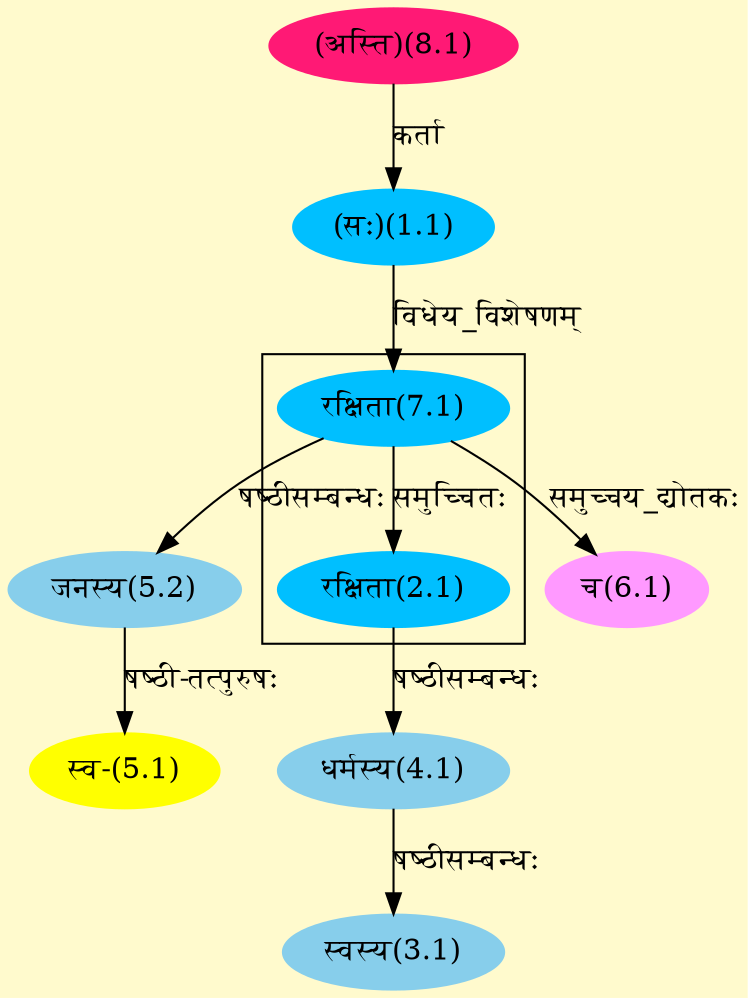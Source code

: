 digraph G{
rankdir=BT;
 compound=true;
 bgcolor="lemonchiffon1";

subgraph cluster_1{
Node2_1 [style=filled, color="#00BFFF" label = "रक्षिता(2.1)"]
Node7_1 [style=filled, color="#00BFFF" label = "रक्षिता(7.1)"]

}
Node1_1 [style=filled, color="#00BFFF" label = "(सः)(1.1)"]
Node8_1 [style=filled, color="#FF1975" label = "(अस्ति)(8.1)"]
Node3_1 [style=filled, color="#87CEEB" label = "स्वस्य(3.1)"]
Node4_1 [style=filled, color="#87CEEB" label = "धर्मस्य(4.1)"]
Node2_1 [style=filled, color="#00BFFF" label = "रक्षिता(2.1)"]
Node5_1 [style=filled, color="#FFFF00" label = "स्व-(5.1)"]
Node5_2 [style=filled, color="#87CEEB" label = "जनस्य(5.2)"]
Node7_1 [style=filled, color="#00BFFF" label = "रक्षिता(7.1)"]
Node6_1 [style=filled, color="#FF99FF" label = "च(6.1)"]
/* Start of Relations section */

Node1_1 -> Node8_1 [  label="कर्ता"  dir="back" ]
Node2_1 -> Node7_1 [  label="समुच्चितः"  dir="back" ]
Node3_1 -> Node4_1 [  label="षष्ठीसम्बन्धः"  dir="back" ]
Node4_1 -> Node2_1 [  label="षष्ठीसम्बन्धः"  dir="back" ]
Node5_1 -> Node5_2 [  label="षष्ठी-तत्पुरुषः"  dir="back" ]
Node5_2 -> Node7_1 [  label="षष्ठीसम्बन्धः"  dir="back" ]
Node6_1 -> Node7_1 [  label="समुच्चय_द्योतकः"  dir="back" ]
Node7_1 -> Node1_1 [  label="विधेय_विशेषणम्"  dir="back" ]
}
